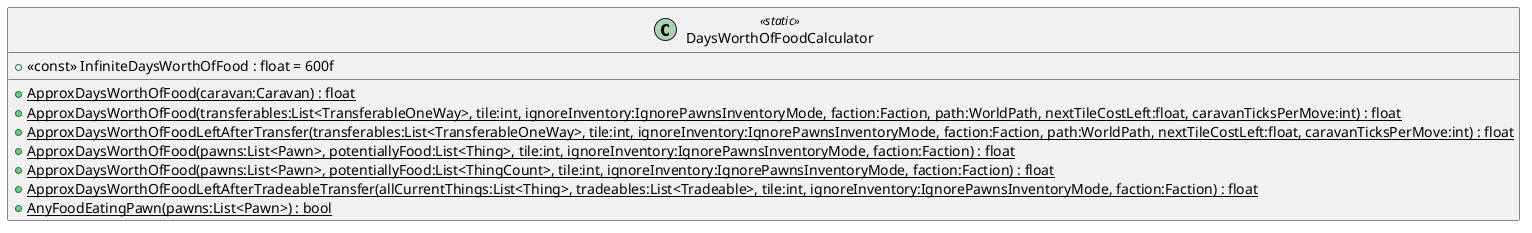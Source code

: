 @startuml
class DaysWorthOfFoodCalculator <<static>> {
    + <<const>> InfiniteDaysWorthOfFood : float = 600f
    + {static} ApproxDaysWorthOfFood(caravan:Caravan) : float
    + {static} ApproxDaysWorthOfFood(transferables:List<TransferableOneWay>, tile:int, ignoreInventory:IgnorePawnsInventoryMode, faction:Faction, path:WorldPath, nextTileCostLeft:float, caravanTicksPerMove:int) : float
    + {static} ApproxDaysWorthOfFoodLeftAfterTransfer(transferables:List<TransferableOneWay>, tile:int, ignoreInventory:IgnorePawnsInventoryMode, faction:Faction, path:WorldPath, nextTileCostLeft:float, caravanTicksPerMove:int) : float
    + {static} ApproxDaysWorthOfFood(pawns:List<Pawn>, potentiallyFood:List<Thing>, tile:int, ignoreInventory:IgnorePawnsInventoryMode, faction:Faction) : float
    + {static} ApproxDaysWorthOfFood(pawns:List<Pawn>, potentiallyFood:List<ThingCount>, tile:int, ignoreInventory:IgnorePawnsInventoryMode, faction:Faction) : float
    + {static} ApproxDaysWorthOfFoodLeftAfterTradeableTransfer(allCurrentThings:List<Thing>, tradeables:List<Tradeable>, tile:int, ignoreInventory:IgnorePawnsInventoryMode, faction:Faction) : float
    + {static} AnyFoodEatingPawn(pawns:List<Pawn>) : bool
}
@enduml
